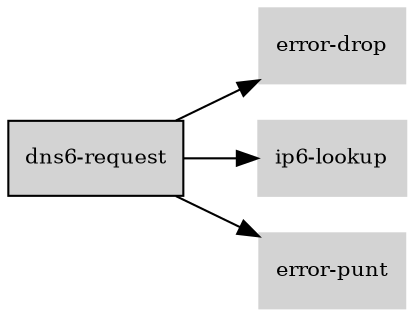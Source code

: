 digraph "dns6_request_subgraph" {
  rankdir=LR;
  node [shape=box, style=filled, fontsize=10, color=lightgray, fontcolor=black, fillcolor=lightgray];
  "dns6-request" [color=black, fontcolor=black, fillcolor=lightgray];
  edge [fontsize=8];
  "dns6-request" -> "error-drop";
  "dns6-request" -> "ip6-lookup";
  "dns6-request" -> "error-punt";
}
